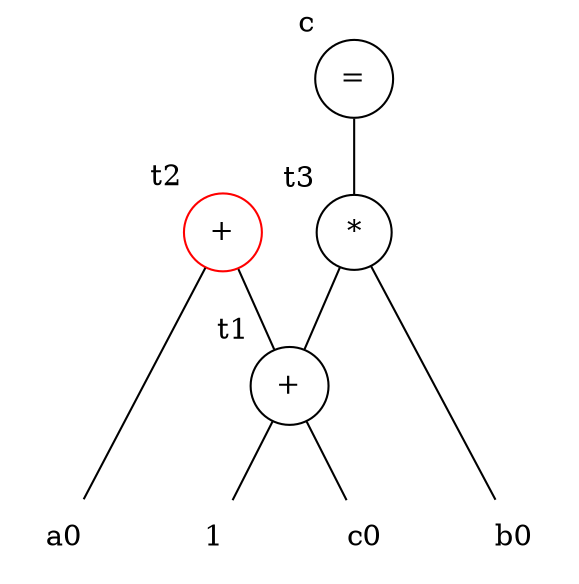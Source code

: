 graph g {
  num1 [label="1", shape="none"]
  c0 [label="c0", shape="none"]
  a0 [label="a0", shape="none"]
  b0 [label="b0", shape="none"]
  0 [label="+", xlabel="t1", shape="circle"]
  1 [label="+", xlabel="t2", shape="circle", color="red"]
  2 [label="*", xlabel="t3", shape="circle"]
  3 [label="=", xlabel="c", shape="circle"]
  3 -- 2
  2 -- b0
  2 -- 0
  0 -- num1
  0 -- c0
  1 -- 0
  1 -- a0
  {rank=sink num1 c0 b0 a0 }
}
